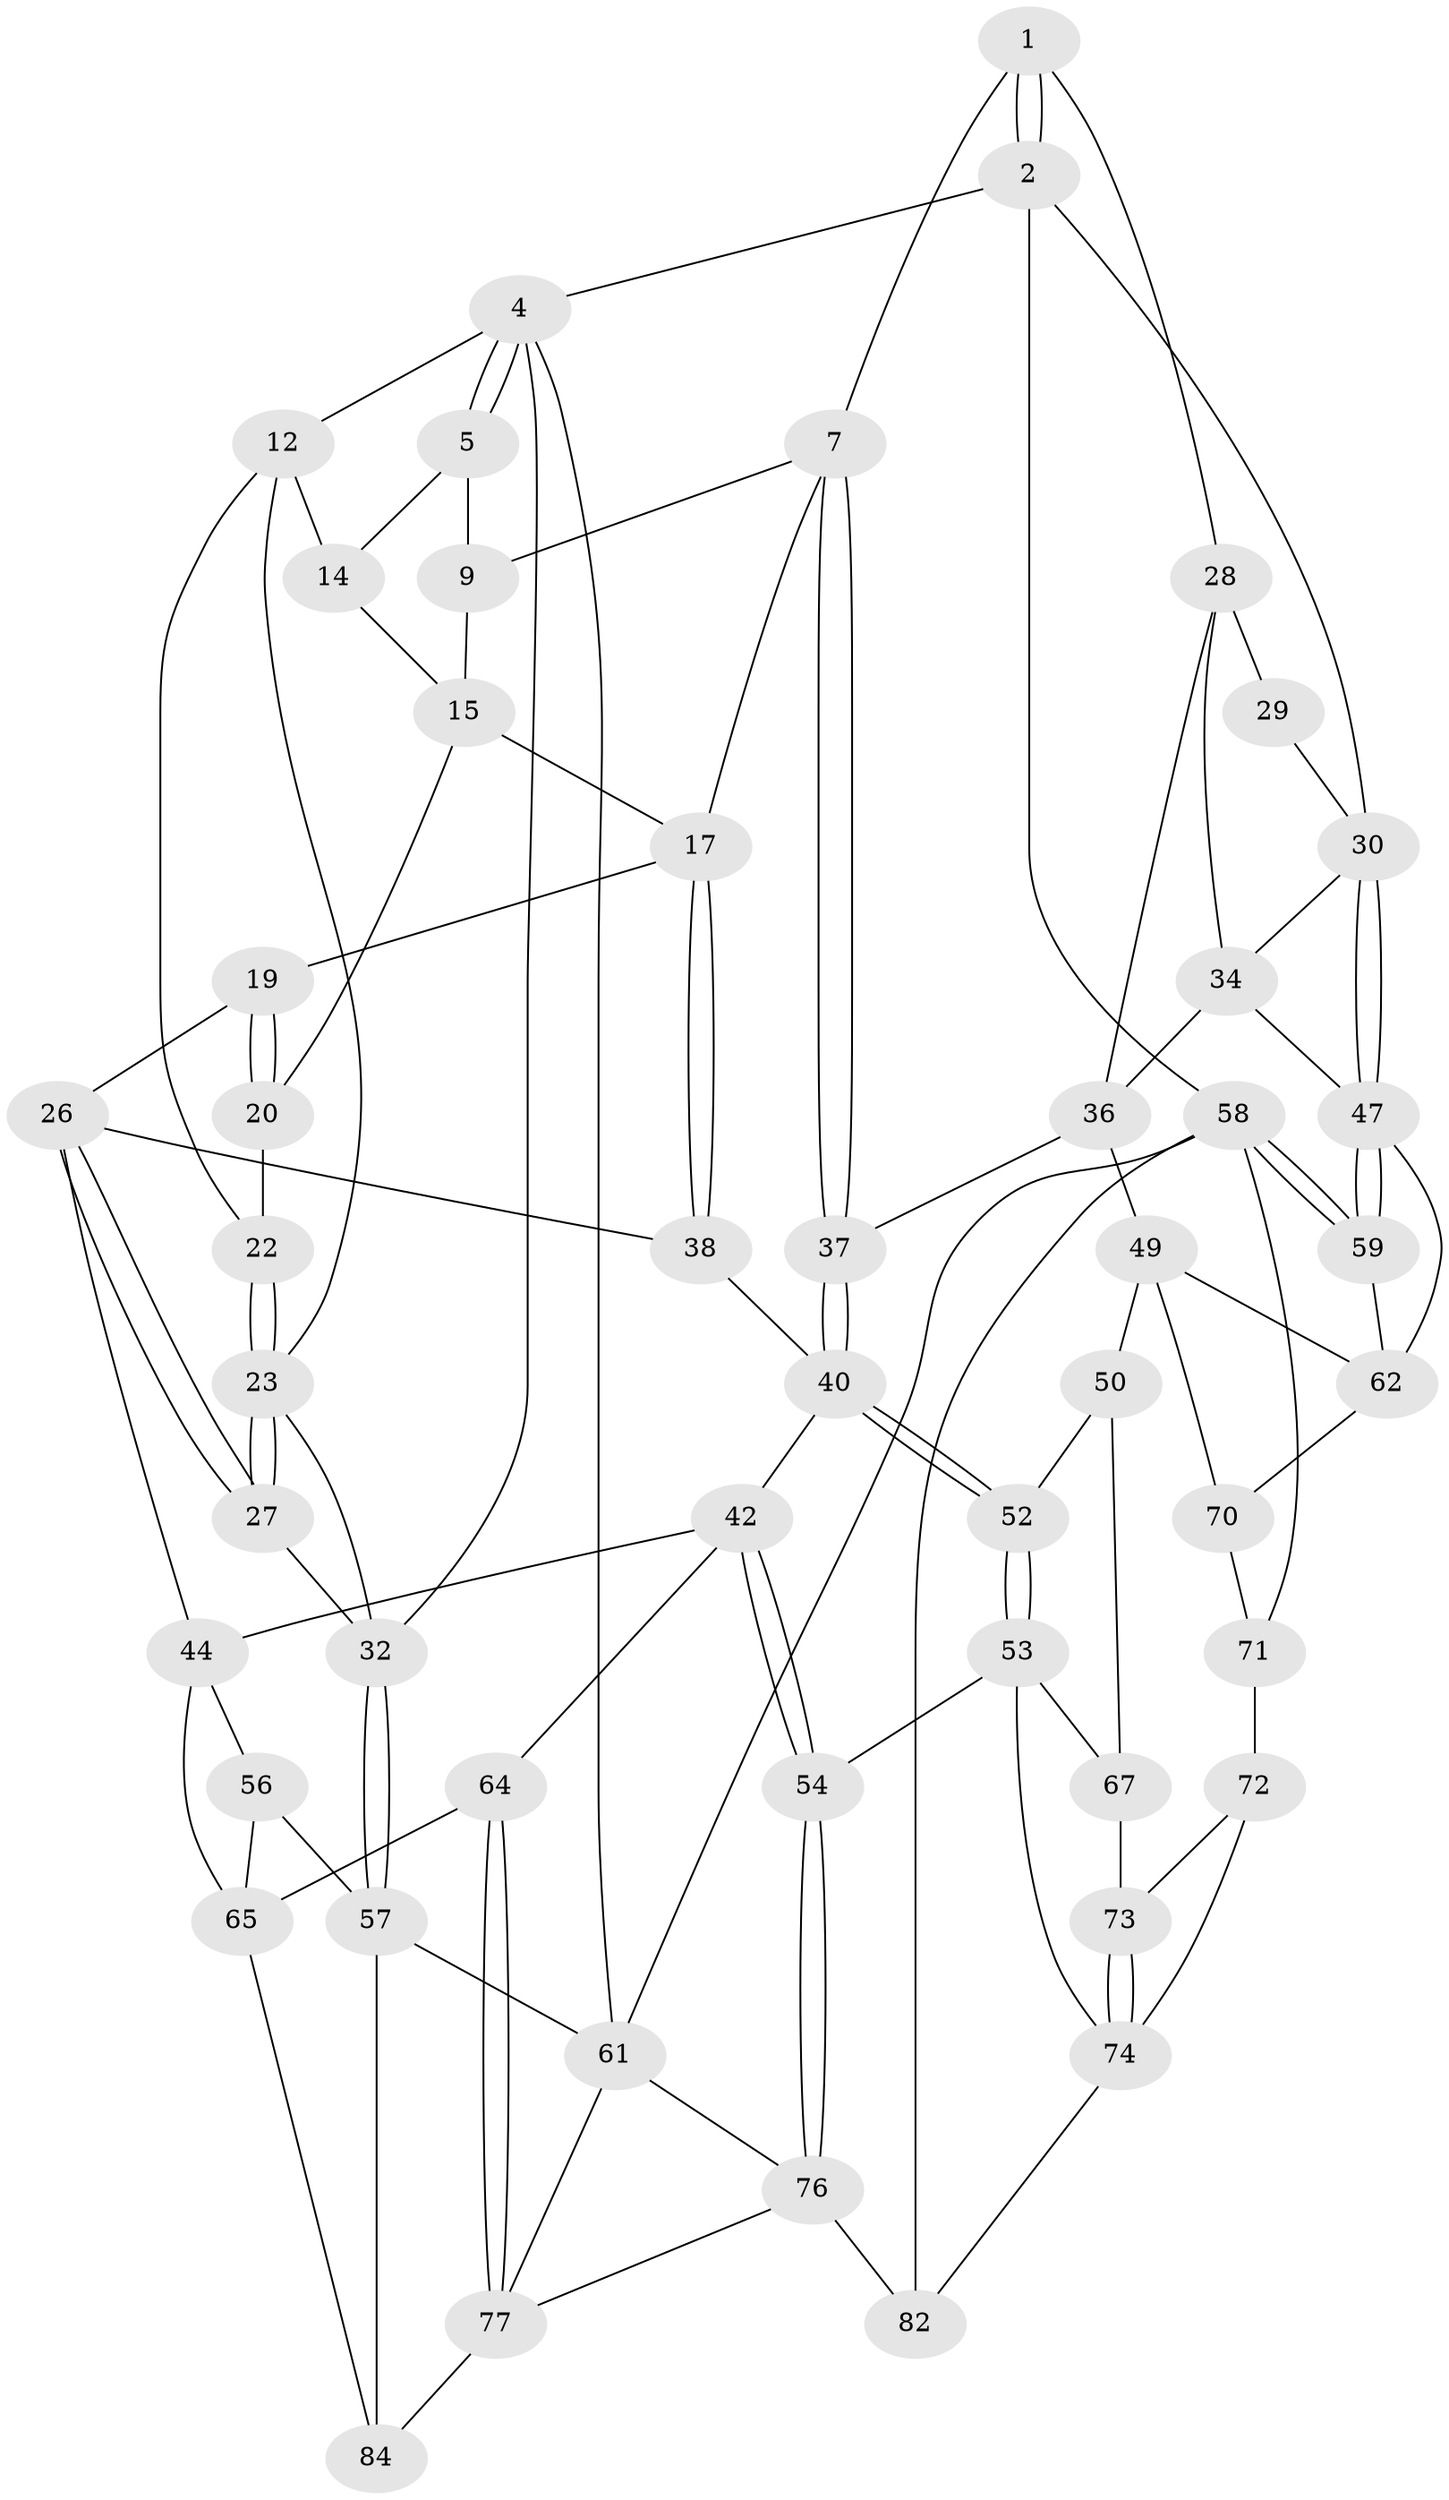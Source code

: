// Generated by graph-tools (version 1.1) at 2025/52/02/27/25 19:52:42]
// undirected, 51 vertices, 110 edges
graph export_dot {
graph [start="1"]
  node [color=gray90,style=filled];
  1 [pos="+0.5316860629126149+0",super="+6"];
  2 [pos="+1+0",super="+3"];
  4 [pos="+0+0",super="+11"];
  5 [pos="+0.4125938097836835+0",super="+10"];
  7 [pos="+0.6162537790448185+0.26989442876228414",super="+8"];
  9 [pos="+0.4464736435424144+0.12816919240231556"];
  12 [pos="+0.12585768472680867+0.13916479192191053",super="+13"];
  14 [pos="+0.21496687702981934+0.12924011693695467"];
  15 [pos="+0.3674782759046365+0.1913364151582838",super="+16"];
  17 [pos="+0.4919707346435205+0.3065889820492189",super="+18"];
  19 [pos="+0.40848146591924744+0.29953359416087444",super="+25"];
  20 [pos="+0.33467721216064167+0.23873959224486702",super="+21"];
  22 [pos="+0.20104408245649244+0.23228642045548425"];
  23 [pos="+0.2006774051587702+0.3663017217988045",super="+24"];
  26 [pos="+0.2247546391851835+0.4592413768400775",super="+39"];
  27 [pos="+0.22213730537627752+0.45334113076812027"];
  28 [pos="+0.7029922193695748+0.19852938702347792",super="+35"];
  29 [pos="+0.756794883098282+0.1700050081147946"];
  30 [pos="+1+0.3077750895727152",super="+31"];
  32 [pos="+0+0.37089176405230945",super="+33"];
  34 [pos="+0.9595961378631924+0.37361695159533903",super="+45"];
  36 [pos="+0.8497227593799278+0.4294049109326869",super="+46"];
  37 [pos="+0.6532751115618773+0.3726512468865592"];
  38 [pos="+0.44596167187290175+0.4116237206887036"];
  40 [pos="+0.6244413858057495+0.48584006454007017",super="+41"];
  42 [pos="+0.41685650092805815+0.6597580901508505",super="+43"];
  44 [pos="+0.21988008452473198+0.4922312711920656",super="+55"];
  47 [pos="+1+0.5922646828385324",super="+48"];
  49 [pos="+0.7411749039859477+0.5976660365725011",super="+63"];
  50 [pos="+0.7355757741531209+0.5985489945333639",super="+51"];
  52 [pos="+0.6342285727494336+0.5486902927532548"];
  53 [pos="+0.4497620758619673+0.698726940662169",super="+68"];
  54 [pos="+0.4431897595119668+0.6968375918170987"];
  56 [pos="+0+0.5968850935810172"];
  57 [pos="+0+0.5941429261640286",super="+60"];
  58 [pos="+1+1",super="+78"];
  59 [pos="+1+0.8474821300081935"];
  61 [pos="+0+1",super="+86"];
  62 [pos="+0.9141553800327946+0.6432519414861716",super="+66"];
  64 [pos="+0.19718960439126598+0.808414768677866"];
  65 [pos="+0.1727169628245654+0.8030472408052538",super="+81"];
  67 [pos="+0.6492161789710637+0.7323424961059135",super="+69"];
  70 [pos="+0.8678447522950936+0.7352062460217607"];
  71 [pos="+0.8508786269486028+0.7606942206925058",super="+79"];
  72 [pos="+0.7806963749889699+0.7811815614786021",super="+80"];
  73 [pos="+0.7528851754194745+0.7859789434745267"];
  74 [pos="+0.6493705026171369+0.8663054924687124",super="+75"];
  76 [pos="+0.27643391616904517+0.8351464450576238",super="+83"];
  77 [pos="+0.25236679101186005+0.836487244306234",super="+85"];
  82 [pos="+0.5529972817234617+1"];
  84 [pos="+0.05717190400571772+0.913646676956633"];
  1 -- 2;
  1 -- 2;
  1 -- 28;
  1 -- 7;
  2 -- 58;
  2 -- 4;
  2 -- 30;
  4 -- 5;
  4 -- 5;
  4 -- 61;
  4 -- 32;
  4 -- 12;
  5 -- 9;
  5 -- 14;
  7 -- 37;
  7 -- 37;
  7 -- 9;
  7 -- 17;
  9 -- 15;
  12 -- 23;
  12 -- 14;
  12 -- 22;
  14 -- 15;
  15 -- 20;
  15 -- 17;
  17 -- 38;
  17 -- 38;
  17 -- 19;
  19 -- 20 [weight=2];
  19 -- 20;
  19 -- 26;
  20 -- 22;
  22 -- 23;
  22 -- 23;
  23 -- 27;
  23 -- 27;
  23 -- 32;
  26 -- 27;
  26 -- 27;
  26 -- 44;
  26 -- 38;
  27 -- 32;
  28 -- 29;
  28 -- 34;
  28 -- 36;
  29 -- 30;
  30 -- 47;
  30 -- 47;
  30 -- 34;
  32 -- 57;
  32 -- 57;
  34 -- 36;
  34 -- 47;
  36 -- 37;
  36 -- 49;
  37 -- 40;
  37 -- 40;
  38 -- 40;
  40 -- 52;
  40 -- 52;
  40 -- 42;
  42 -- 54;
  42 -- 54;
  42 -- 64;
  42 -- 44;
  44 -- 56;
  44 -- 65;
  47 -- 59;
  47 -- 59;
  47 -- 62;
  49 -- 50;
  49 -- 62;
  49 -- 70;
  50 -- 67 [weight=2];
  50 -- 52;
  52 -- 53;
  52 -- 53;
  53 -- 54;
  53 -- 67;
  53 -- 74;
  54 -- 76;
  54 -- 76;
  56 -- 57;
  56 -- 65;
  57 -- 84;
  57 -- 61;
  58 -- 59;
  58 -- 59;
  58 -- 61;
  58 -- 82;
  58 -- 71;
  59 -- 62;
  61 -- 76;
  61 -- 77;
  62 -- 70;
  64 -- 65;
  64 -- 77;
  64 -- 77;
  65 -- 84;
  67 -- 73;
  70 -- 71;
  71 -- 72 [weight=2];
  72 -- 73;
  72 -- 74;
  73 -- 74;
  73 -- 74;
  74 -- 82;
  76 -- 77;
  76 -- 82;
  77 -- 84;
}

